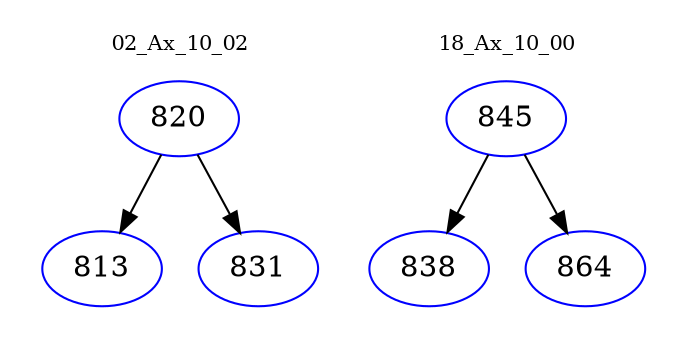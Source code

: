 digraph{
subgraph cluster_0 {
color = white
label = "02_Ax_10_02";
fontsize=10;
T0_820 [label="820", color="blue"]
T0_820 -> T0_813 [color="black"]
T0_813 [label="813", color="blue"]
T0_820 -> T0_831 [color="black"]
T0_831 [label="831", color="blue"]
}
subgraph cluster_1 {
color = white
label = "18_Ax_10_00";
fontsize=10;
T1_845 [label="845", color="blue"]
T1_845 -> T1_838 [color="black"]
T1_838 [label="838", color="blue"]
T1_845 -> T1_864 [color="black"]
T1_864 [label="864", color="blue"]
}
}

